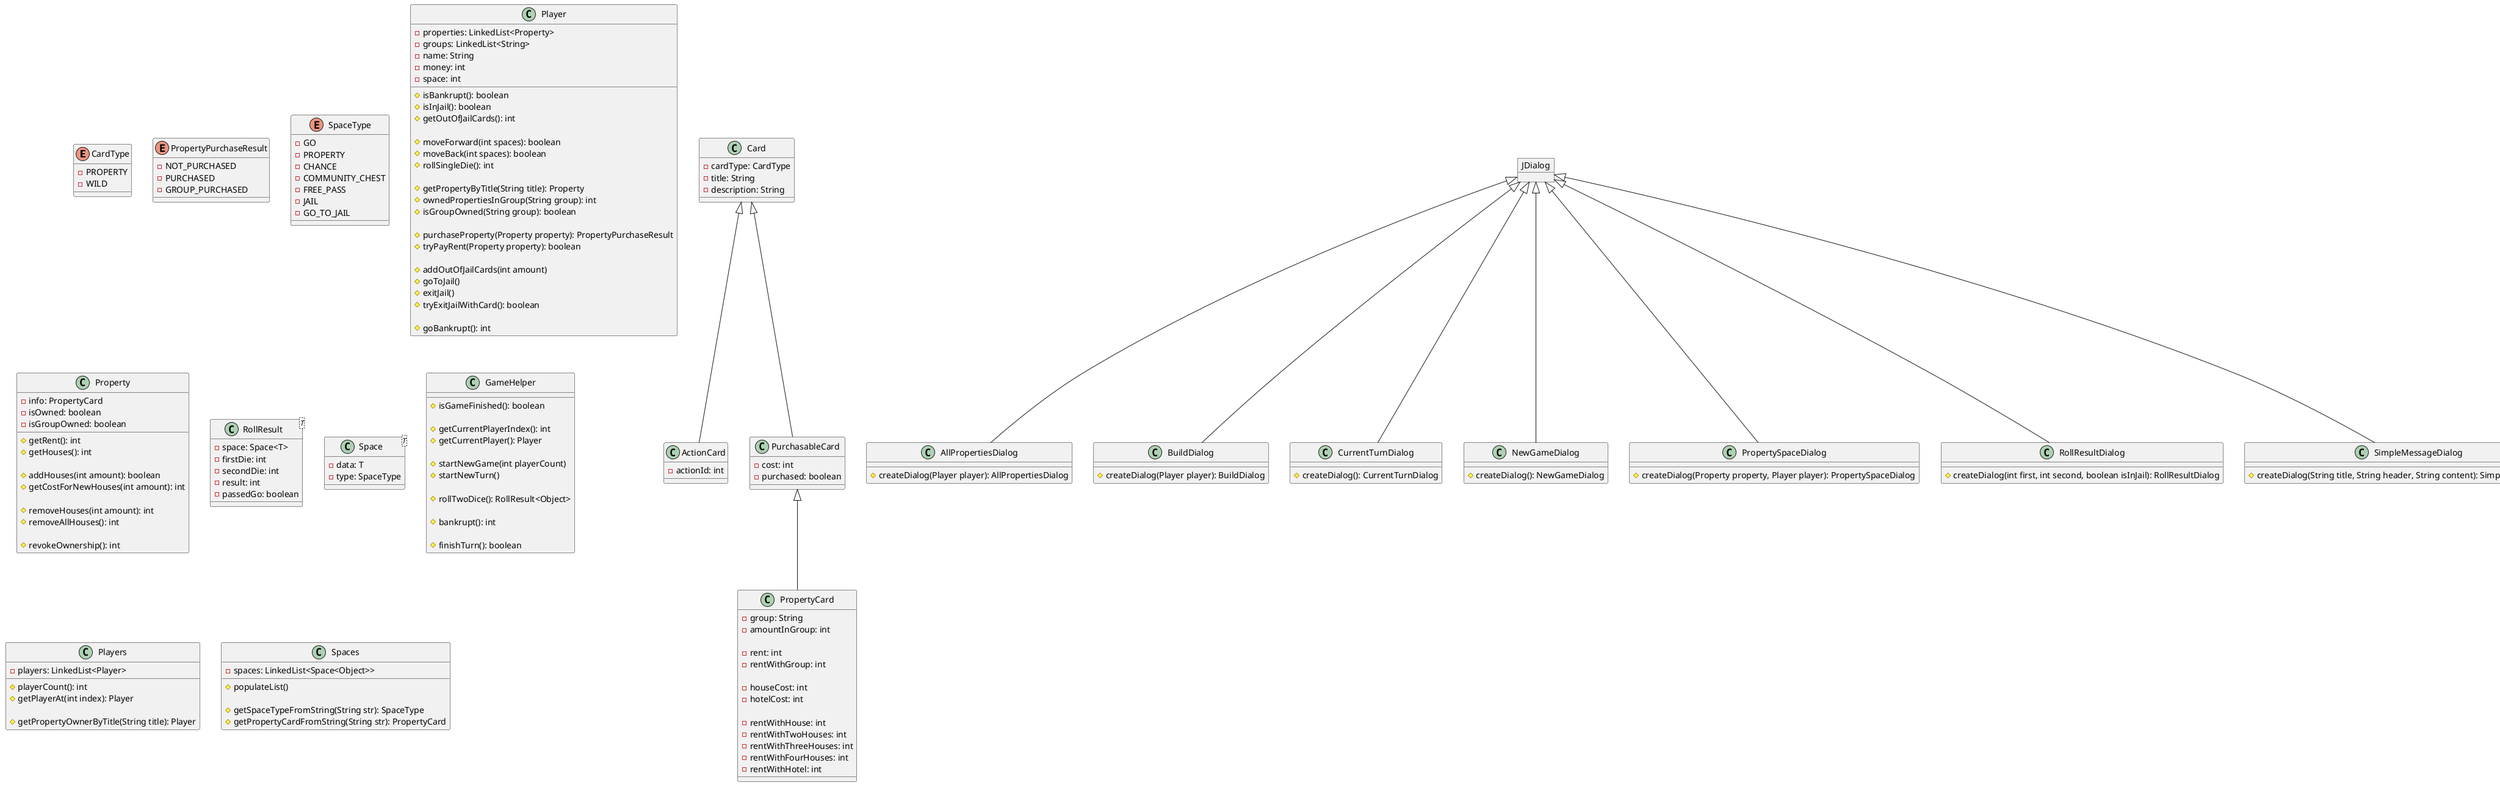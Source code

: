 @startuml JMonopoly

enum CardType {
    -PROPERTY
    -WILD
}

enum PropertyPurchaseResult {
    -NOT_PURCHASED
    -PURCHASED
    -GROUP_PURCHASED
}

enum SpaceType {
    -GO
    -PROPERTY
    -CHANCE
    -COMMUNITY_CHEST
    -FREE_PASS
    -JAIL
    -GO_TO_JAIL
}

class Player {
    -properties: LinkedList<Property>
    -groups: LinkedList<String>
    -name: String
    -money: int
    -space: int

    #isBankrupt(): boolean
    #isInJail(): boolean
    #getOutOfJailCards(): int

    #moveForward(int spaces): boolean
    #moveBack(int spaces): boolean
    #rollSingleDie(): int

    #getPropertyByTitle(String title): Property
    #ownedPropertiesInGroup(String group): int
    #isGroupOwned(String group): boolean

    #purchaseProperty(Property property): PropertyPurchaseResult
    #tryPayRent(Property property): boolean

    #addOutOfJailCards(int amount)
    #goToJail()
    #exitJail()
    #tryExitJailWithCard(): boolean

    #goBankrupt(): int
}

class Property {
    -info: PropertyCard
    -isOwned: boolean
    -isGroupOwned: boolean

    #getRent(): int
    #getHouses(): int

    #addHouses(int amount): boolean
    #getCostForNewHouses(int amount): int

    #removeHouses(int amount): int
    #removeAllHouses(): int

    #revokeOwnership(): int
}

class RollResult<T> {
    -space: Space<T>
    -firstDie: int
    -secondDie: int
    -result: int
    -passedGo: boolean
}

class Space<T> {
    -data: T
    -type: SpaceType
}

class Card {
    -cardType: CardType
    -title: String
    -description: String
}

class ActionCard extends Card {
    -actionId: int
}

class PurchasableCard extends Card {
    -cost: int
    -purchased: boolean
}

class PropertyCard extends PurchasableCard {
    -group: String
    -amountInGroup: int

    -rent: int
    -rentWithGroup: int

    -houseCost: int
    -hotelCost: int

    -rentWithHouse: int
    -rentWithTwoHouses: int
    -rentWithThreeHouses: int
    -rentWithFourHouses: int
    -rentWithHotel: int
}

class GameHelper {
    #isGameFinished(): boolean

    #getCurrentPlayerIndex(): int
    #getCurrentPlayer(): Player

    #startNewGame(int playerCount)
    #startNewTurn()

    #rollTwoDice(): RollResult<Object>

    #bankrupt(): int

    #finishTurn(): boolean
}

class Players {
    -players: LinkedList<Player>

    #playerCount(): int
    #getPlayerAt(int index): Player

    #getPropertyOwnerByTitle(String title): Player
}

class Spaces {
    -spaces: LinkedList<Space<Object>>

    #populateList()

    #getSpaceTypeFromString(String str): SpaceType
    #getPropertyCardFromString(String str): PropertyCard
}

object JDialog
class AllPropertiesDialog extends JDialog {
    #createDialog(Player player): AllPropertiesDialog
}

class BuildDialog extends JDialog {
    #createDialog(Player player): BuildDialog
}

class CurrentTurnDialog extends JDialog {
    #createDialog(): CurrentTurnDialog
}

class NewGameDialog extends JDialog {
    #createDialog(): NewGameDialog
}

class PropertySpaceDialog extends JDialog {
    #createDialog(Property property, Player player): PropertySpaceDialog
}

class RollResultDialog extends JDialog {
    #createDialog(int first, int second, boolean isInJail): RollResultDialog
}

class SimpleMessageDialog extends JDialog {
    #createDialog(String title, String header, String content): SimpleMessageDialog
}

@enduml